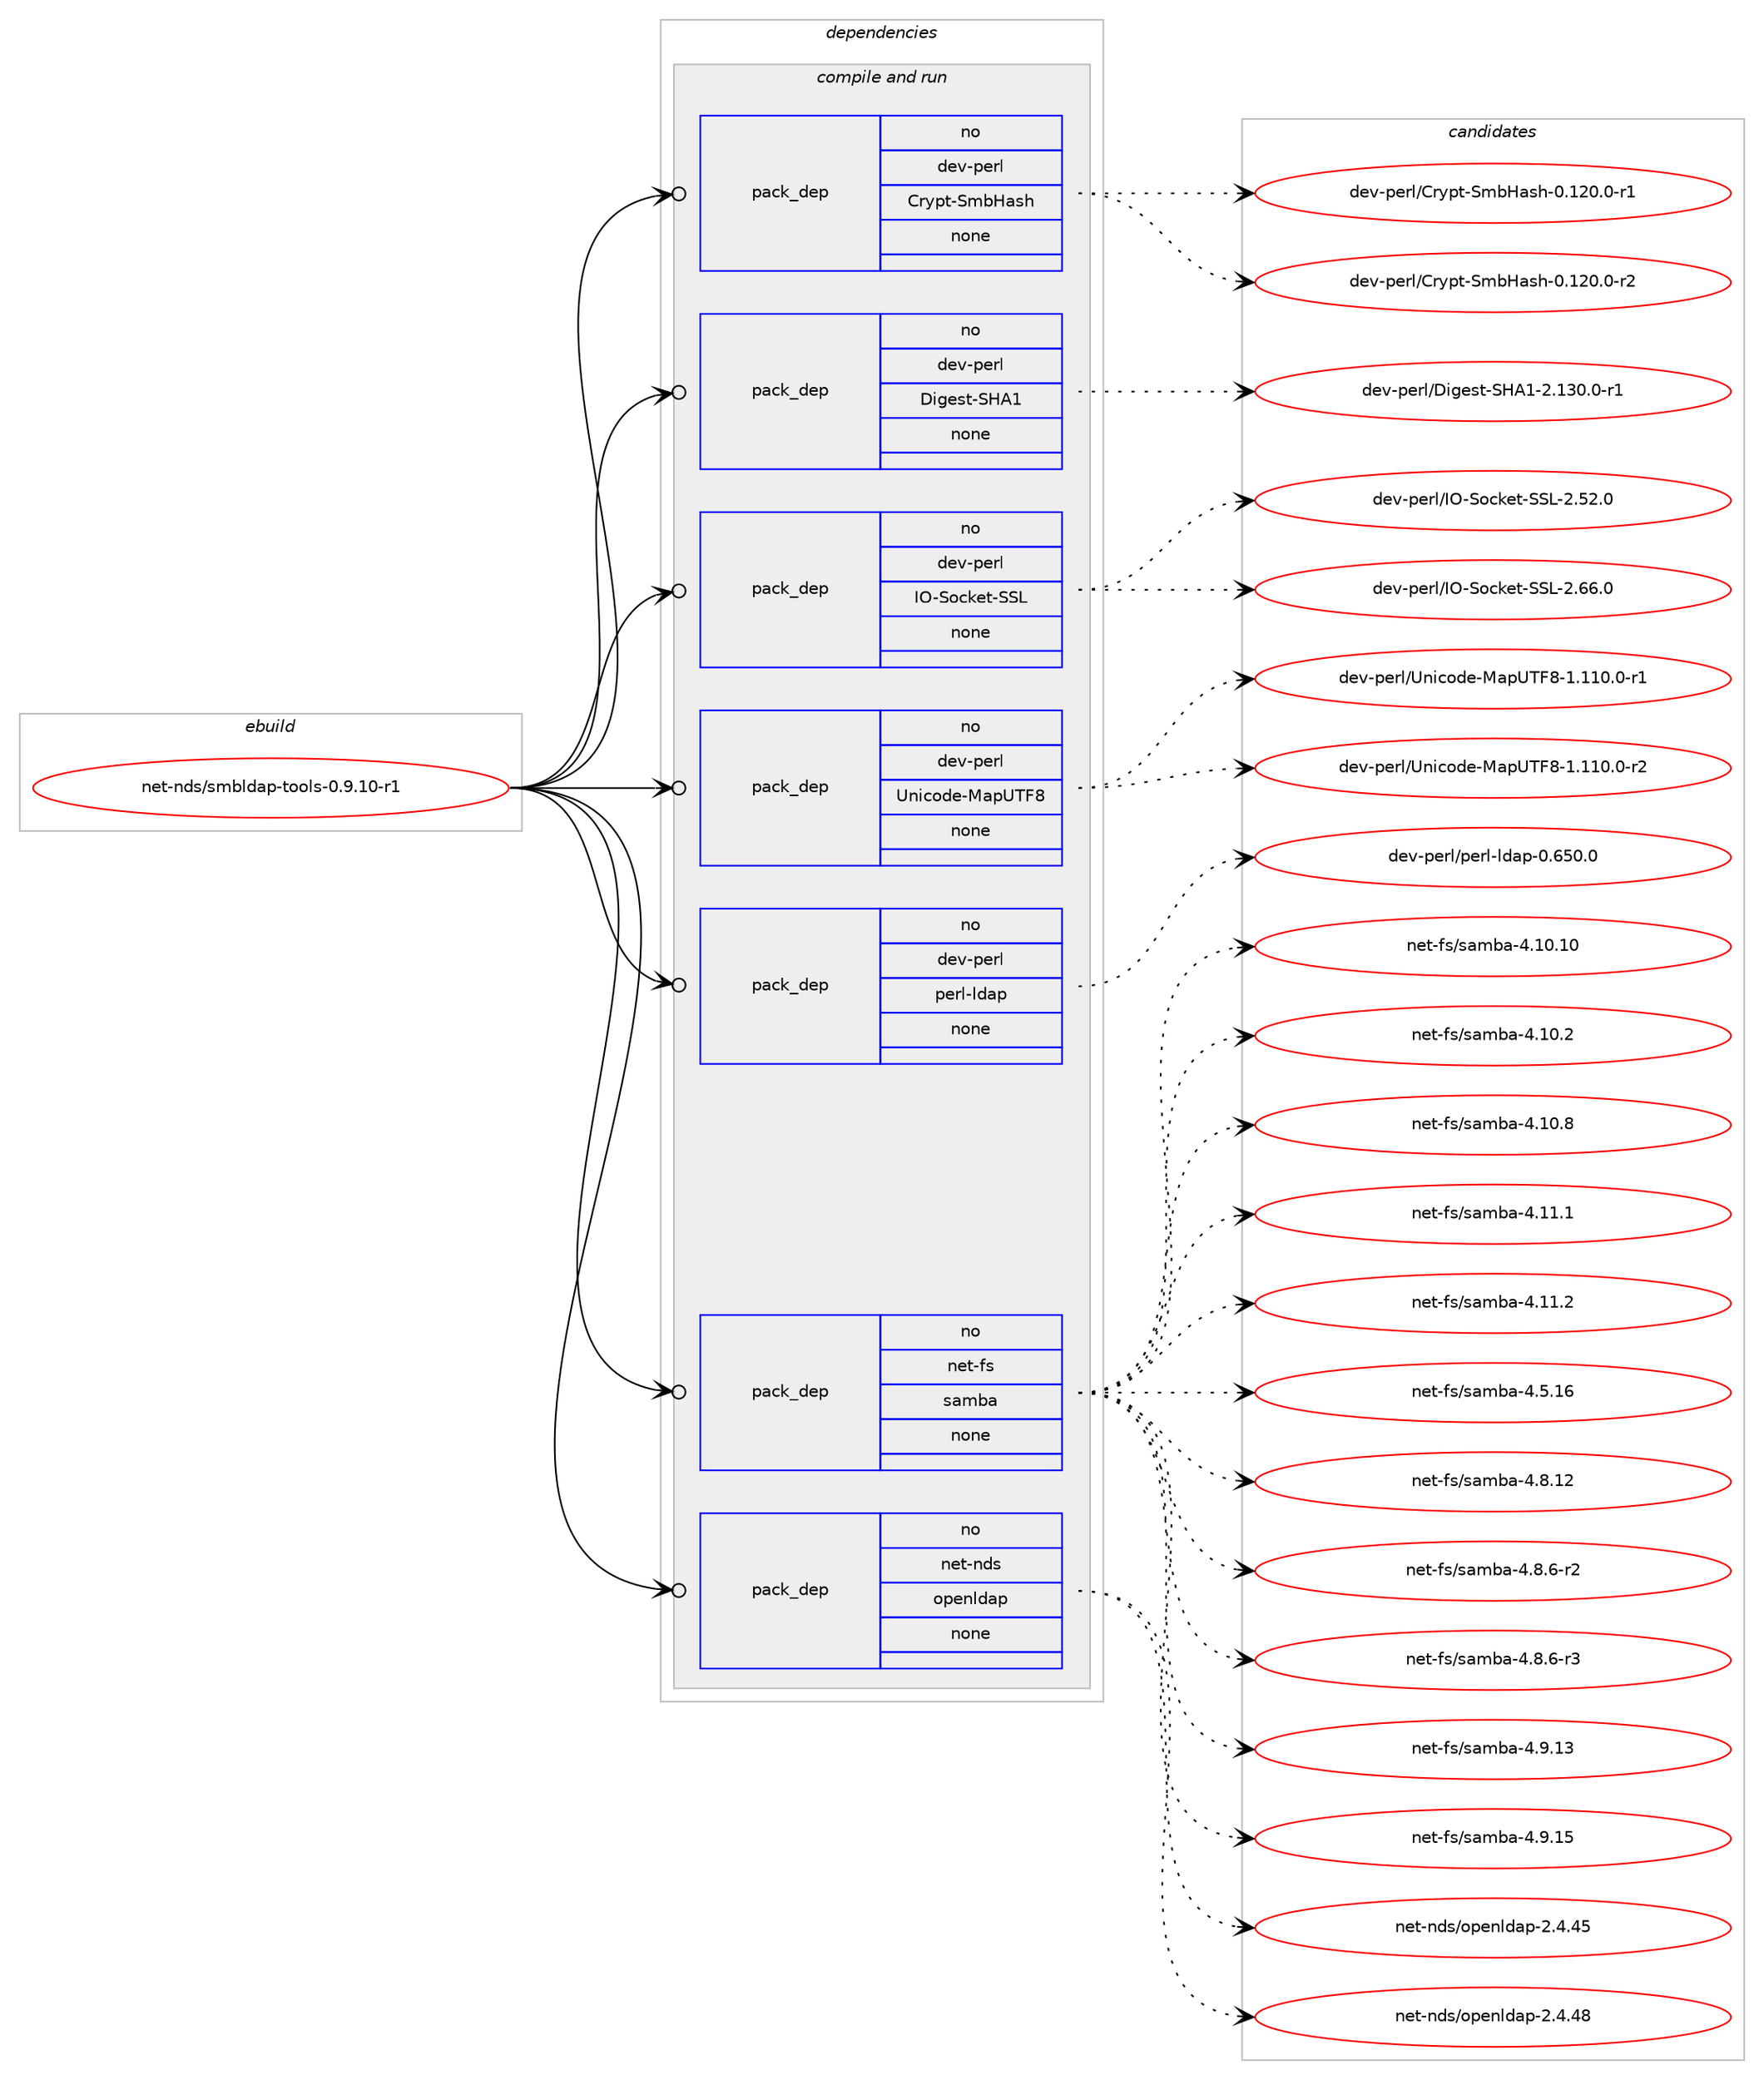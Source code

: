 digraph prolog {

# *************
# Graph options
# *************

newrank=true;
concentrate=true;
compound=true;
graph [rankdir=LR,fontname=Helvetica,fontsize=10,ranksep=1.5];#, ranksep=2.5, nodesep=0.2];
edge  [arrowhead=vee];
node  [fontname=Helvetica,fontsize=10];

# **********
# The ebuild
# **********

subgraph cluster_leftcol {
color=gray;
rank=same;
label=<<i>ebuild</i>>;
id [label="net-nds/smbldap-tools-0.9.10-r1", color=red, width=4, href="../net-nds/smbldap-tools-0.9.10-r1.svg"];
}

# ****************
# The dependencies
# ****************

subgraph cluster_midcol {
color=gray;
label=<<i>dependencies</i>>;
subgraph cluster_compile {
fillcolor="#eeeeee";
style=filled;
label=<<i>compile</i>>;
}
subgraph cluster_compileandrun {
fillcolor="#eeeeee";
style=filled;
label=<<i>compile and run</i>>;
subgraph pack619557 {
dependency838869 [label=<<TABLE BORDER="0" CELLBORDER="1" CELLSPACING="0" CELLPADDING="4" WIDTH="220"><TR><TD ROWSPAN="6" CELLPADDING="30">pack_dep</TD></TR><TR><TD WIDTH="110">no</TD></TR><TR><TD>dev-perl</TD></TR><TR><TD>Crypt-SmbHash</TD></TR><TR><TD>none</TD></TR><TR><TD></TD></TR></TABLE>>, shape=none, color=blue];
}
id:e -> dependency838869:w [weight=20,style="solid",arrowhead="odotvee"];
subgraph pack619558 {
dependency838870 [label=<<TABLE BORDER="0" CELLBORDER="1" CELLSPACING="0" CELLPADDING="4" WIDTH="220"><TR><TD ROWSPAN="6" CELLPADDING="30">pack_dep</TD></TR><TR><TD WIDTH="110">no</TD></TR><TR><TD>dev-perl</TD></TR><TR><TD>Digest-SHA1</TD></TR><TR><TD>none</TD></TR><TR><TD></TD></TR></TABLE>>, shape=none, color=blue];
}
id:e -> dependency838870:w [weight=20,style="solid",arrowhead="odotvee"];
subgraph pack619559 {
dependency838871 [label=<<TABLE BORDER="0" CELLBORDER="1" CELLSPACING="0" CELLPADDING="4" WIDTH="220"><TR><TD ROWSPAN="6" CELLPADDING="30">pack_dep</TD></TR><TR><TD WIDTH="110">no</TD></TR><TR><TD>dev-perl</TD></TR><TR><TD>IO-Socket-SSL</TD></TR><TR><TD>none</TD></TR><TR><TD></TD></TR></TABLE>>, shape=none, color=blue];
}
id:e -> dependency838871:w [weight=20,style="solid",arrowhead="odotvee"];
subgraph pack619560 {
dependency838872 [label=<<TABLE BORDER="0" CELLBORDER="1" CELLSPACING="0" CELLPADDING="4" WIDTH="220"><TR><TD ROWSPAN="6" CELLPADDING="30">pack_dep</TD></TR><TR><TD WIDTH="110">no</TD></TR><TR><TD>dev-perl</TD></TR><TR><TD>Unicode-MapUTF8</TD></TR><TR><TD>none</TD></TR><TR><TD></TD></TR></TABLE>>, shape=none, color=blue];
}
id:e -> dependency838872:w [weight=20,style="solid",arrowhead="odotvee"];
subgraph pack619561 {
dependency838873 [label=<<TABLE BORDER="0" CELLBORDER="1" CELLSPACING="0" CELLPADDING="4" WIDTH="220"><TR><TD ROWSPAN="6" CELLPADDING="30">pack_dep</TD></TR><TR><TD WIDTH="110">no</TD></TR><TR><TD>dev-perl</TD></TR><TR><TD>perl-ldap</TD></TR><TR><TD>none</TD></TR><TR><TD></TD></TR></TABLE>>, shape=none, color=blue];
}
id:e -> dependency838873:w [weight=20,style="solid",arrowhead="odotvee"];
subgraph pack619562 {
dependency838874 [label=<<TABLE BORDER="0" CELLBORDER="1" CELLSPACING="0" CELLPADDING="4" WIDTH="220"><TR><TD ROWSPAN="6" CELLPADDING="30">pack_dep</TD></TR><TR><TD WIDTH="110">no</TD></TR><TR><TD>net-fs</TD></TR><TR><TD>samba</TD></TR><TR><TD>none</TD></TR><TR><TD></TD></TR></TABLE>>, shape=none, color=blue];
}
id:e -> dependency838874:w [weight=20,style="solid",arrowhead="odotvee"];
subgraph pack619563 {
dependency838875 [label=<<TABLE BORDER="0" CELLBORDER="1" CELLSPACING="0" CELLPADDING="4" WIDTH="220"><TR><TD ROWSPAN="6" CELLPADDING="30">pack_dep</TD></TR><TR><TD WIDTH="110">no</TD></TR><TR><TD>net-nds</TD></TR><TR><TD>openldap</TD></TR><TR><TD>none</TD></TR><TR><TD></TD></TR></TABLE>>, shape=none, color=blue];
}
id:e -> dependency838875:w [weight=20,style="solid",arrowhead="odotvee"];
}
subgraph cluster_run {
fillcolor="#eeeeee";
style=filled;
label=<<i>run</i>>;
}
}

# **************
# The candidates
# **************

subgraph cluster_choices {
rank=same;
color=gray;
label=<<i>candidates</i>>;

subgraph choice619557 {
color=black;
nodesep=1;
choice100101118451121011141084767114121112116458310998729711510445484649504846484511449 [label="dev-perl/Crypt-SmbHash-0.120.0-r1", color=red, width=4,href="../dev-perl/Crypt-SmbHash-0.120.0-r1.svg"];
choice100101118451121011141084767114121112116458310998729711510445484649504846484511450 [label="dev-perl/Crypt-SmbHash-0.120.0-r2", color=red, width=4,href="../dev-perl/Crypt-SmbHash-0.120.0-r2.svg"];
dependency838869:e -> choice100101118451121011141084767114121112116458310998729711510445484649504846484511449:w [style=dotted,weight="100"];
dependency838869:e -> choice100101118451121011141084767114121112116458310998729711510445484649504846484511450:w [style=dotted,weight="100"];
}
subgraph choice619558 {
color=black;
nodesep=1;
choice100101118451121011141084768105103101115116458372654945504649514846484511449 [label="dev-perl/Digest-SHA1-2.130.0-r1", color=red, width=4,href="../dev-perl/Digest-SHA1-2.130.0-r1.svg"];
dependency838870:e -> choice100101118451121011141084768105103101115116458372654945504649514846484511449:w [style=dotted,weight="100"];
}
subgraph choice619559 {
color=black;
nodesep=1;
choice100101118451121011141084773794583111991071011164583837645504653504648 [label="dev-perl/IO-Socket-SSL-2.52.0", color=red, width=4,href="../dev-perl/IO-Socket-SSL-2.52.0.svg"];
choice100101118451121011141084773794583111991071011164583837645504654544648 [label="dev-perl/IO-Socket-SSL-2.66.0", color=red, width=4,href="../dev-perl/IO-Socket-SSL-2.66.0.svg"];
dependency838871:e -> choice100101118451121011141084773794583111991071011164583837645504653504648:w [style=dotted,weight="100"];
dependency838871:e -> choice100101118451121011141084773794583111991071011164583837645504654544648:w [style=dotted,weight="100"];
}
subgraph choice619560 {
color=black;
nodesep=1;
choice100101118451121011141084785110105991111001014577971128584705645494649494846484511449 [label="dev-perl/Unicode-MapUTF8-1.110.0-r1", color=red, width=4,href="../dev-perl/Unicode-MapUTF8-1.110.0-r1.svg"];
choice100101118451121011141084785110105991111001014577971128584705645494649494846484511450 [label="dev-perl/Unicode-MapUTF8-1.110.0-r2", color=red, width=4,href="../dev-perl/Unicode-MapUTF8-1.110.0-r2.svg"];
dependency838872:e -> choice100101118451121011141084785110105991111001014577971128584705645494649494846484511449:w [style=dotted,weight="100"];
dependency838872:e -> choice100101118451121011141084785110105991111001014577971128584705645494649494846484511450:w [style=dotted,weight="100"];
}
subgraph choice619561 {
color=black;
nodesep=1;
choice100101118451121011141084711210111410845108100971124548465453484648 [label="dev-perl/perl-ldap-0.650.0", color=red, width=4,href="../dev-perl/perl-ldap-0.650.0.svg"];
dependency838873:e -> choice100101118451121011141084711210111410845108100971124548465453484648:w [style=dotted,weight="100"];
}
subgraph choice619562 {
color=black;
nodesep=1;
choice11010111645102115471159710998974552464948464948 [label="net-fs/samba-4.10.10", color=red, width=4,href="../net-fs/samba-4.10.10.svg"];
choice110101116451021154711597109989745524649484650 [label="net-fs/samba-4.10.2", color=red, width=4,href="../net-fs/samba-4.10.2.svg"];
choice110101116451021154711597109989745524649484656 [label="net-fs/samba-4.10.8", color=red, width=4,href="../net-fs/samba-4.10.8.svg"];
choice110101116451021154711597109989745524649494649 [label="net-fs/samba-4.11.1", color=red, width=4,href="../net-fs/samba-4.11.1.svg"];
choice110101116451021154711597109989745524649494650 [label="net-fs/samba-4.11.2", color=red, width=4,href="../net-fs/samba-4.11.2.svg"];
choice110101116451021154711597109989745524653464954 [label="net-fs/samba-4.5.16", color=red, width=4,href="../net-fs/samba-4.5.16.svg"];
choice110101116451021154711597109989745524656464950 [label="net-fs/samba-4.8.12", color=red, width=4,href="../net-fs/samba-4.8.12.svg"];
choice11010111645102115471159710998974552465646544511450 [label="net-fs/samba-4.8.6-r2", color=red, width=4,href="../net-fs/samba-4.8.6-r2.svg"];
choice11010111645102115471159710998974552465646544511451 [label="net-fs/samba-4.8.6-r3", color=red, width=4,href="../net-fs/samba-4.8.6-r3.svg"];
choice110101116451021154711597109989745524657464951 [label="net-fs/samba-4.9.13", color=red, width=4,href="../net-fs/samba-4.9.13.svg"];
choice110101116451021154711597109989745524657464953 [label="net-fs/samba-4.9.15", color=red, width=4,href="../net-fs/samba-4.9.15.svg"];
dependency838874:e -> choice11010111645102115471159710998974552464948464948:w [style=dotted,weight="100"];
dependency838874:e -> choice110101116451021154711597109989745524649484650:w [style=dotted,weight="100"];
dependency838874:e -> choice110101116451021154711597109989745524649484656:w [style=dotted,weight="100"];
dependency838874:e -> choice110101116451021154711597109989745524649494649:w [style=dotted,weight="100"];
dependency838874:e -> choice110101116451021154711597109989745524649494650:w [style=dotted,weight="100"];
dependency838874:e -> choice110101116451021154711597109989745524653464954:w [style=dotted,weight="100"];
dependency838874:e -> choice110101116451021154711597109989745524656464950:w [style=dotted,weight="100"];
dependency838874:e -> choice11010111645102115471159710998974552465646544511450:w [style=dotted,weight="100"];
dependency838874:e -> choice11010111645102115471159710998974552465646544511451:w [style=dotted,weight="100"];
dependency838874:e -> choice110101116451021154711597109989745524657464951:w [style=dotted,weight="100"];
dependency838874:e -> choice110101116451021154711597109989745524657464953:w [style=dotted,weight="100"];
}
subgraph choice619563 {
color=black;
nodesep=1;
choice11010111645110100115471111121011101081009711245504652465253 [label="net-nds/openldap-2.4.45", color=red, width=4,href="../net-nds/openldap-2.4.45.svg"];
choice11010111645110100115471111121011101081009711245504652465256 [label="net-nds/openldap-2.4.48", color=red, width=4,href="../net-nds/openldap-2.4.48.svg"];
dependency838875:e -> choice11010111645110100115471111121011101081009711245504652465253:w [style=dotted,weight="100"];
dependency838875:e -> choice11010111645110100115471111121011101081009711245504652465256:w [style=dotted,weight="100"];
}
}

}
